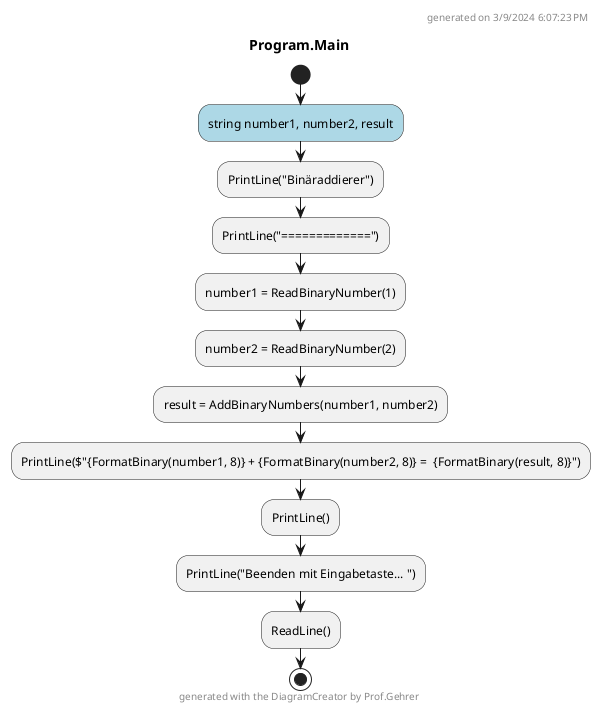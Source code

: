 @startuml Program.Main
header
generated on 3/9/2024 6:07:23 PM
end header
title Program.Main
start
#LightBlue:string number1, number2, result;
:PrintLine("Binäraddierer");
:PrintLine("=============");
:number1 = ReadBinaryNumber(1);
:number2 = ReadBinaryNumber(2);
:result = AddBinaryNumbers(number1, number2);
:PrintLine($"{FormatBinary(number1, 8)} + {FormatBinary(number2, 8)} =  {FormatBinary(result, 8)}");
:PrintLine();
:PrintLine("Beenden mit Eingabetaste... ");
:ReadLine();
footer
generated with the DiagramCreator by Prof.Gehrer
end footer
stop
@enduml
